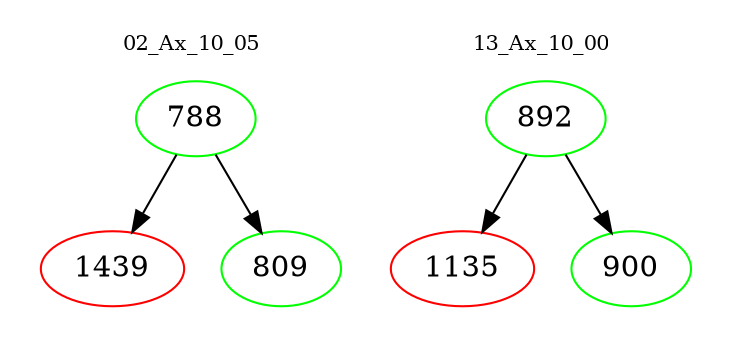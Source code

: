 digraph{
subgraph cluster_0 {
color = white
label = "02_Ax_10_05";
fontsize=10;
T0_788 [label="788", color="green"]
T0_788 -> T0_1439 [color="black"]
T0_1439 [label="1439", color="red"]
T0_788 -> T0_809 [color="black"]
T0_809 [label="809", color="green"]
}
subgraph cluster_1 {
color = white
label = "13_Ax_10_00";
fontsize=10;
T1_892 [label="892", color="green"]
T1_892 -> T1_1135 [color="black"]
T1_1135 [label="1135", color="red"]
T1_892 -> T1_900 [color="black"]
T1_900 [label="900", color="green"]
}
}
